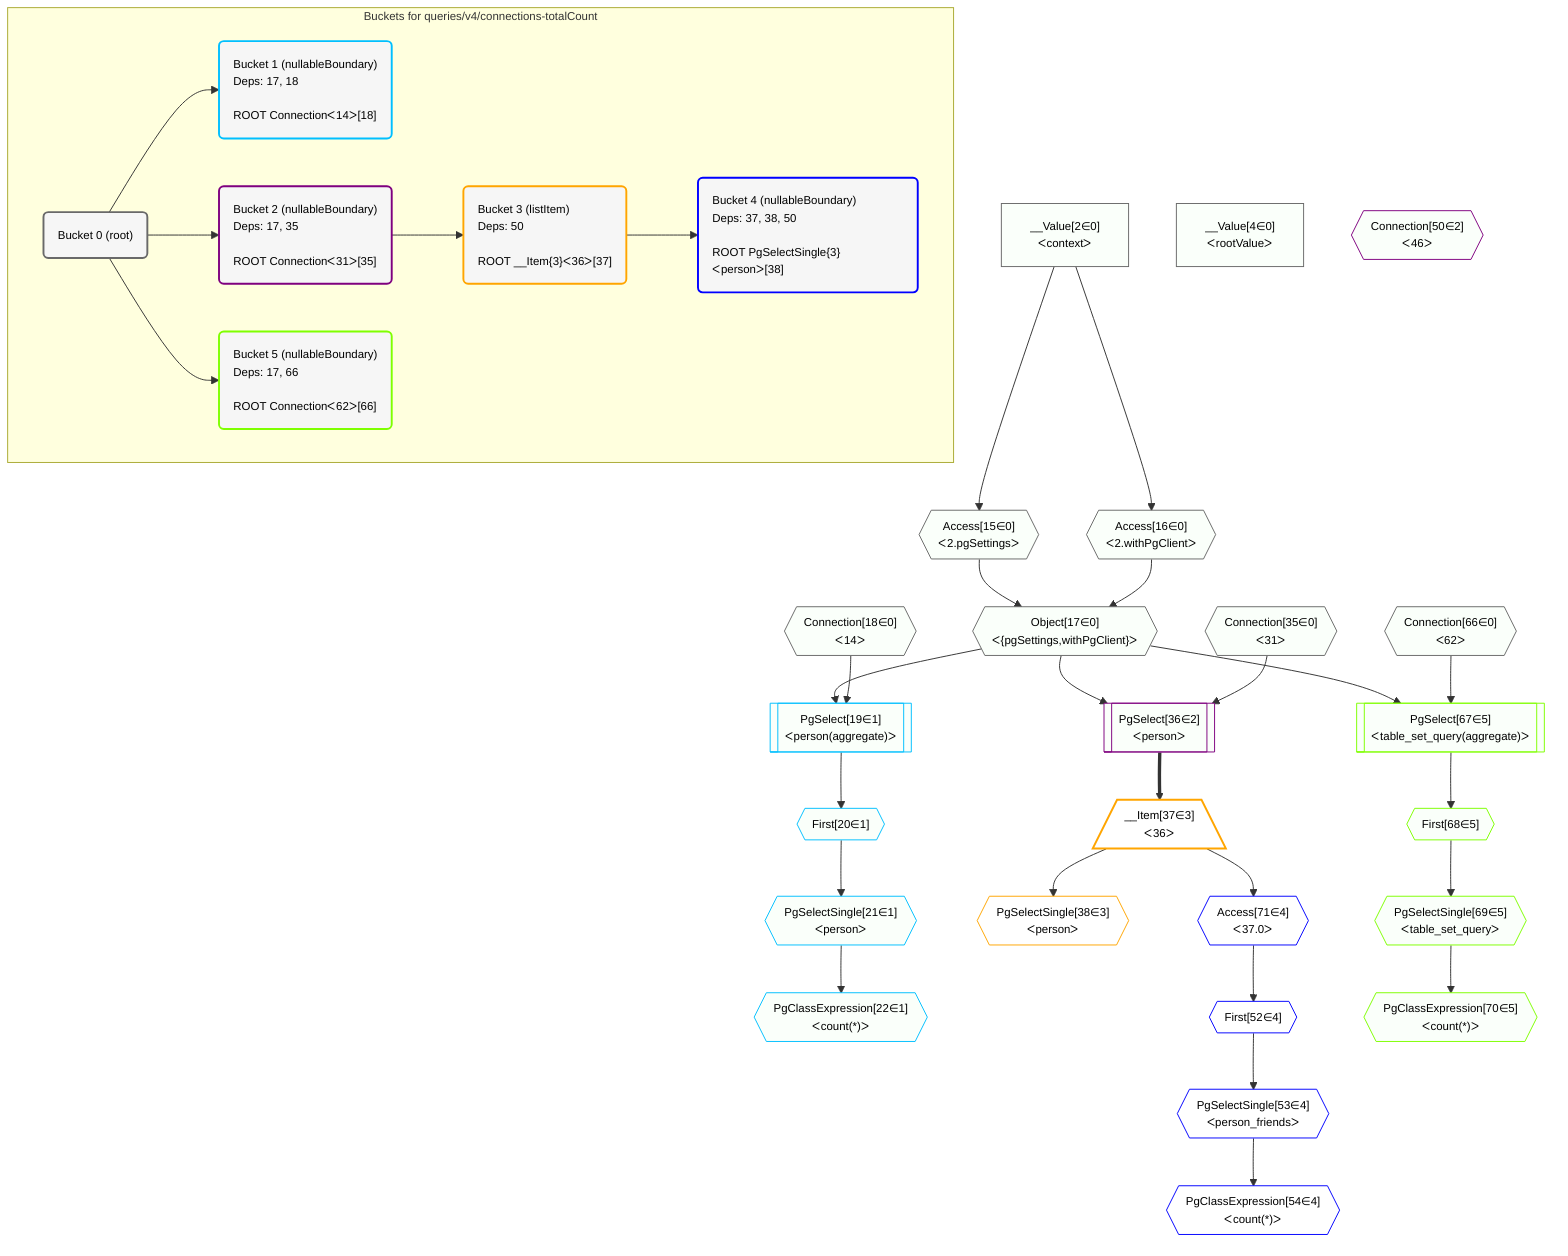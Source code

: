 %%{init: {'themeVariables': { 'fontSize': '12px'}}}%%
graph TD
    classDef path fill:#eee,stroke:#000,color:#000
    classDef plan fill:#fff,stroke-width:1px,color:#000
    classDef itemplan fill:#fff,stroke-width:2px,color:#000
    classDef unbatchedplan fill:#dff,stroke-width:1px,color:#000
    classDef sideeffectplan fill:#fcc,stroke-width:2px,color:#000
    classDef bucket fill:#f6f6f6,color:#000,stroke-width:2px,text-align:left


    %% plan dependencies
    Object17{{"Object[17∈0]<br />ᐸ{pgSettings,withPgClient}ᐳ"}}:::plan
    Access15{{"Access[15∈0]<br />ᐸ2.pgSettingsᐳ"}}:::plan
    Access16{{"Access[16∈0]<br />ᐸ2.withPgClientᐳ"}}:::plan
    Access15 & Access16 --> Object17
    __Value2["__Value[2∈0]<br />ᐸcontextᐳ"]:::plan
    __Value2 --> Access15
    __Value2 --> Access16
    __Value4["__Value[4∈0]<br />ᐸrootValueᐳ"]:::plan
    Connection18{{"Connection[18∈0]<br />ᐸ14ᐳ"}}:::plan
    Connection35{{"Connection[35∈0]<br />ᐸ31ᐳ"}}:::plan
    Connection66{{"Connection[66∈0]<br />ᐸ62ᐳ"}}:::plan
    PgSelect19[["PgSelect[19∈1]<br />ᐸperson(aggregate)ᐳ"]]:::plan
    Object17 & Connection18 --> PgSelect19
    First20{{"First[20∈1]"}}:::plan
    PgSelect19 --> First20
    PgSelectSingle21{{"PgSelectSingle[21∈1]<br />ᐸpersonᐳ"}}:::plan
    First20 --> PgSelectSingle21
    PgClassExpression22{{"PgClassExpression[22∈1]<br />ᐸcount(*)ᐳ"}}:::plan
    PgSelectSingle21 --> PgClassExpression22
    PgSelect36[["PgSelect[36∈2]<br />ᐸpersonᐳ"]]:::plan
    Object17 & Connection35 --> PgSelect36
    Connection50{{"Connection[50∈2]<br />ᐸ46ᐳ"}}:::plan
    __Item37[/"__Item[37∈3]<br />ᐸ36ᐳ"\]:::itemplan
    PgSelect36 ==> __Item37
    PgSelectSingle38{{"PgSelectSingle[38∈3]<br />ᐸpersonᐳ"}}:::plan
    __Item37 --> PgSelectSingle38
    First52{{"First[52∈4]"}}:::plan
    Access71{{"Access[71∈4]<br />ᐸ37.0ᐳ"}}:::plan
    Access71 --> First52
    PgSelectSingle53{{"PgSelectSingle[53∈4]<br />ᐸperson_friendsᐳ"}}:::plan
    First52 --> PgSelectSingle53
    PgClassExpression54{{"PgClassExpression[54∈4]<br />ᐸcount(*)ᐳ"}}:::plan
    PgSelectSingle53 --> PgClassExpression54
    __Item37 --> Access71
    PgSelect67[["PgSelect[67∈5]<br />ᐸtable_set_query(aggregate)ᐳ"]]:::plan
    Object17 & Connection66 --> PgSelect67
    First68{{"First[68∈5]"}}:::plan
    PgSelect67 --> First68
    PgSelectSingle69{{"PgSelectSingle[69∈5]<br />ᐸtable_set_queryᐳ"}}:::plan
    First68 --> PgSelectSingle69
    PgClassExpression70{{"PgClassExpression[70∈5]<br />ᐸcount(*)ᐳ"}}:::plan
    PgSelectSingle69 --> PgClassExpression70

    %% define steps

    subgraph "Buckets for queries/v4/connections-totalCount"
    Bucket0("Bucket 0 (root)"):::bucket
    classDef bucket0 stroke:#696969
    class Bucket0,__Value2,__Value4,Access15,Access16,Object17,Connection18,Connection35,Connection66 bucket0
    Bucket1("Bucket 1 (nullableBoundary)<br />Deps: 17, 18<br /><br />ROOT Connectionᐸ14ᐳ[18]"):::bucket
    classDef bucket1 stroke:#00bfff
    class Bucket1,PgSelect19,First20,PgSelectSingle21,PgClassExpression22 bucket1
    Bucket2("Bucket 2 (nullableBoundary)<br />Deps: 17, 35<br /><br />ROOT Connectionᐸ31ᐳ[35]"):::bucket
    classDef bucket2 stroke:#7f007f
    class Bucket2,PgSelect36,Connection50 bucket2
    Bucket3("Bucket 3 (listItem)<br />Deps: 50<br /><br />ROOT __Item{3}ᐸ36ᐳ[37]"):::bucket
    classDef bucket3 stroke:#ffa500
    class Bucket3,__Item37,PgSelectSingle38 bucket3
    Bucket4("Bucket 4 (nullableBoundary)<br />Deps: 37, 38, 50<br /><br />ROOT PgSelectSingle{3}ᐸpersonᐳ[38]"):::bucket
    classDef bucket4 stroke:#0000ff
    class Bucket4,First52,PgSelectSingle53,PgClassExpression54,Access71 bucket4
    Bucket5("Bucket 5 (nullableBoundary)<br />Deps: 17, 66<br /><br />ROOT Connectionᐸ62ᐳ[66]"):::bucket
    classDef bucket5 stroke:#7fff00
    class Bucket5,PgSelect67,First68,PgSelectSingle69,PgClassExpression70 bucket5
    Bucket0 --> Bucket1 & Bucket2 & Bucket5
    Bucket2 --> Bucket3
    Bucket3 --> Bucket4
    classDef unary fill:#fafffa,borderWidth:8px
    class Object17,Access15,Access16,__Value2,__Value4,Connection18,Connection35,Connection66,PgSelect19,First20,PgSelectSingle21,PgClassExpression22,PgSelect36,Connection50,PgSelect67,First68,PgSelectSingle69,PgClassExpression70 unary
    end